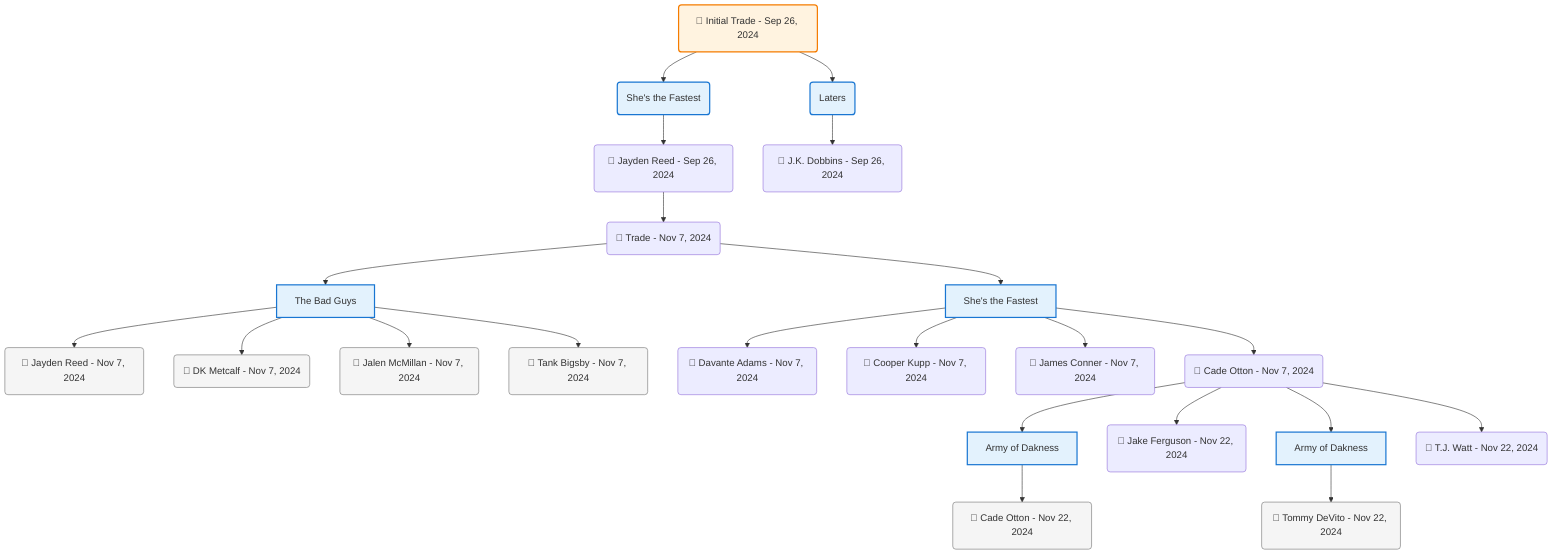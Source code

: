 flowchart TD

    TRADE_MAIN("🔄 Initial Trade - Sep 26, 2024")
    TEAM_1("She's the Fastest")
    TEAM_2("Laters")
    NODE_ab875753-e618-4227-8602-1e045f42fe74("🔄 Jayden Reed - Sep 26, 2024")
    TRADE_f0b59f44-b3c9-4da4-a932-35e737b726f8_3("🔄 Trade - Nov 7, 2024")
    TEAM_b2220d1a-ff75-4622-9757-09978901110f_4["The Bad Guys"]
    NODE_3b42a806-e1a5-4804-9033-748803fe5c38("🔄 Jayden Reed - Nov 7, 2024")
    NODE_7486b713-436b-4ebb-977f-a5eee3be411f("🔄 DK Metcalf - Nov 7, 2024")
    NODE_32b27ada-9ca3-4df8-aa54-cdedae0327d7("🔄 Jalen McMillan - Nov 7, 2024")
    NODE_639ff1b9-3f43-48f5-b518-e62da10b0078("🔄 Tank Bigsby - Nov 7, 2024")
    TEAM_4449259f-64af-44fd-9235-1facc0926234_5["She's the Fastest"]
    NODE_01a06424-c7b2-40d0-a9a6-0bf4476c878d("🔄 Davante Adams - Nov 7, 2024")
    NODE_61b63a42-68ef-4dd1-b255-24d63f7d3db2("🔄 Cooper Kupp - Nov 7, 2024")
    NODE_667ad38f-c2bd-4f79-8981-c251035800f2("🔄 James Conner - Nov 7, 2024")
    NODE_e9079c1a-2a24-4736-b966-f1f288f3723f("🔄 Cade Otton - Nov 7, 2024")
    TEAM_40f7599b-e68f-4bf4-9553-bf7e10924635_6["Army of Dakness"]
    NODE_9cb7f2ea-2dbb-4c0d-8722-31b51e3a2885("🔄 Cade Otton - Nov 22, 2024")
    NODE_586497a1-618d-4b4e-bde1-24c5150caf78("🔄 Jake Ferguson - Nov 22, 2024")
    TEAM_40f7599b-e68f-4bf4-9553-bf7e10924635_7["Army of Dakness"]
    NODE_bff925fd-413c-4e1b-bd5f-9d54cb007e7c("🔄 Tommy DeVito - Nov 22, 2024")
    NODE_282e4726-e801-47e6-9874-df90f99fe84c("🔄 T.J. Watt - Nov 22, 2024")
    NODE_8c12d5f0-8c2e-44e4-8ce6-4daca624a615("🔄 J.K. Dobbins - Sep 26, 2024")

    TRADE_MAIN --> TEAM_1
    TRADE_MAIN --> TEAM_2
    TEAM_1 --> NODE_ab875753-e618-4227-8602-1e045f42fe74
    NODE_ab875753-e618-4227-8602-1e045f42fe74 --> TRADE_f0b59f44-b3c9-4da4-a932-35e737b726f8_3
    TRADE_f0b59f44-b3c9-4da4-a932-35e737b726f8_3 --> TEAM_b2220d1a-ff75-4622-9757-09978901110f_4
    TEAM_b2220d1a-ff75-4622-9757-09978901110f_4 --> NODE_3b42a806-e1a5-4804-9033-748803fe5c38
    TEAM_b2220d1a-ff75-4622-9757-09978901110f_4 --> NODE_7486b713-436b-4ebb-977f-a5eee3be411f
    TEAM_b2220d1a-ff75-4622-9757-09978901110f_4 --> NODE_32b27ada-9ca3-4df8-aa54-cdedae0327d7
    TEAM_b2220d1a-ff75-4622-9757-09978901110f_4 --> NODE_639ff1b9-3f43-48f5-b518-e62da10b0078
    TRADE_f0b59f44-b3c9-4da4-a932-35e737b726f8_3 --> TEAM_4449259f-64af-44fd-9235-1facc0926234_5
    TEAM_4449259f-64af-44fd-9235-1facc0926234_5 --> NODE_01a06424-c7b2-40d0-a9a6-0bf4476c878d
    TEAM_4449259f-64af-44fd-9235-1facc0926234_5 --> NODE_61b63a42-68ef-4dd1-b255-24d63f7d3db2
    TEAM_4449259f-64af-44fd-9235-1facc0926234_5 --> NODE_667ad38f-c2bd-4f79-8981-c251035800f2
    TEAM_4449259f-64af-44fd-9235-1facc0926234_5 --> NODE_e9079c1a-2a24-4736-b966-f1f288f3723f
    NODE_e9079c1a-2a24-4736-b966-f1f288f3723f --> TEAM_40f7599b-e68f-4bf4-9553-bf7e10924635_6
    TEAM_40f7599b-e68f-4bf4-9553-bf7e10924635_6 --> NODE_9cb7f2ea-2dbb-4c0d-8722-31b51e3a2885
    NODE_e9079c1a-2a24-4736-b966-f1f288f3723f --> NODE_586497a1-618d-4b4e-bde1-24c5150caf78
    NODE_e9079c1a-2a24-4736-b966-f1f288f3723f --> TEAM_40f7599b-e68f-4bf4-9553-bf7e10924635_7
    TEAM_40f7599b-e68f-4bf4-9553-bf7e10924635_7 --> NODE_bff925fd-413c-4e1b-bd5f-9d54cb007e7c
    NODE_e9079c1a-2a24-4736-b966-f1f288f3723f --> NODE_282e4726-e801-47e6-9874-df90f99fe84c
    TEAM_2 --> NODE_8c12d5f0-8c2e-44e4-8ce6-4daca624a615

    %% Node styling
    classDef teamNode fill:#e3f2fd,stroke:#1976d2,stroke-width:2px
    classDef tradeNode fill:#fff3e0,stroke:#f57c00,stroke-width:2px
    classDef playerNode fill:#f3e5f5,stroke:#7b1fa2,stroke-width:1px
    classDef nonRootPlayerNode fill:#f5f5f5,stroke:#757575,stroke-width:1px
    classDef endNode fill:#ffebee,stroke:#c62828,stroke-width:2px
    classDef waiverNode fill:#e8f5e8,stroke:#388e3c,stroke-width:2px
    classDef championshipNode fill:#fff9c4,stroke:#f57f17,stroke-width:3px

    class TEAM_1,TEAM_2,TEAM_b2220d1a-ff75-4622-9757-09978901110f_4,TEAM_4449259f-64af-44fd-9235-1facc0926234_5,TEAM_40f7599b-e68f-4bf4-9553-bf7e10924635_6,TEAM_40f7599b-e68f-4bf4-9553-bf7e10924635_7 teamNode
    class NODE_3b42a806-e1a5-4804-9033-748803fe5c38,NODE_7486b713-436b-4ebb-977f-a5eee3be411f,NODE_32b27ada-9ca3-4df8-aa54-cdedae0327d7,NODE_639ff1b9-3f43-48f5-b518-e62da10b0078,NODE_9cb7f2ea-2dbb-4c0d-8722-31b51e3a2885,NODE_bff925fd-413c-4e1b-bd5f-9d54cb007e7c nonRootPlayerNode
    class TRADE_MAIN tradeNode